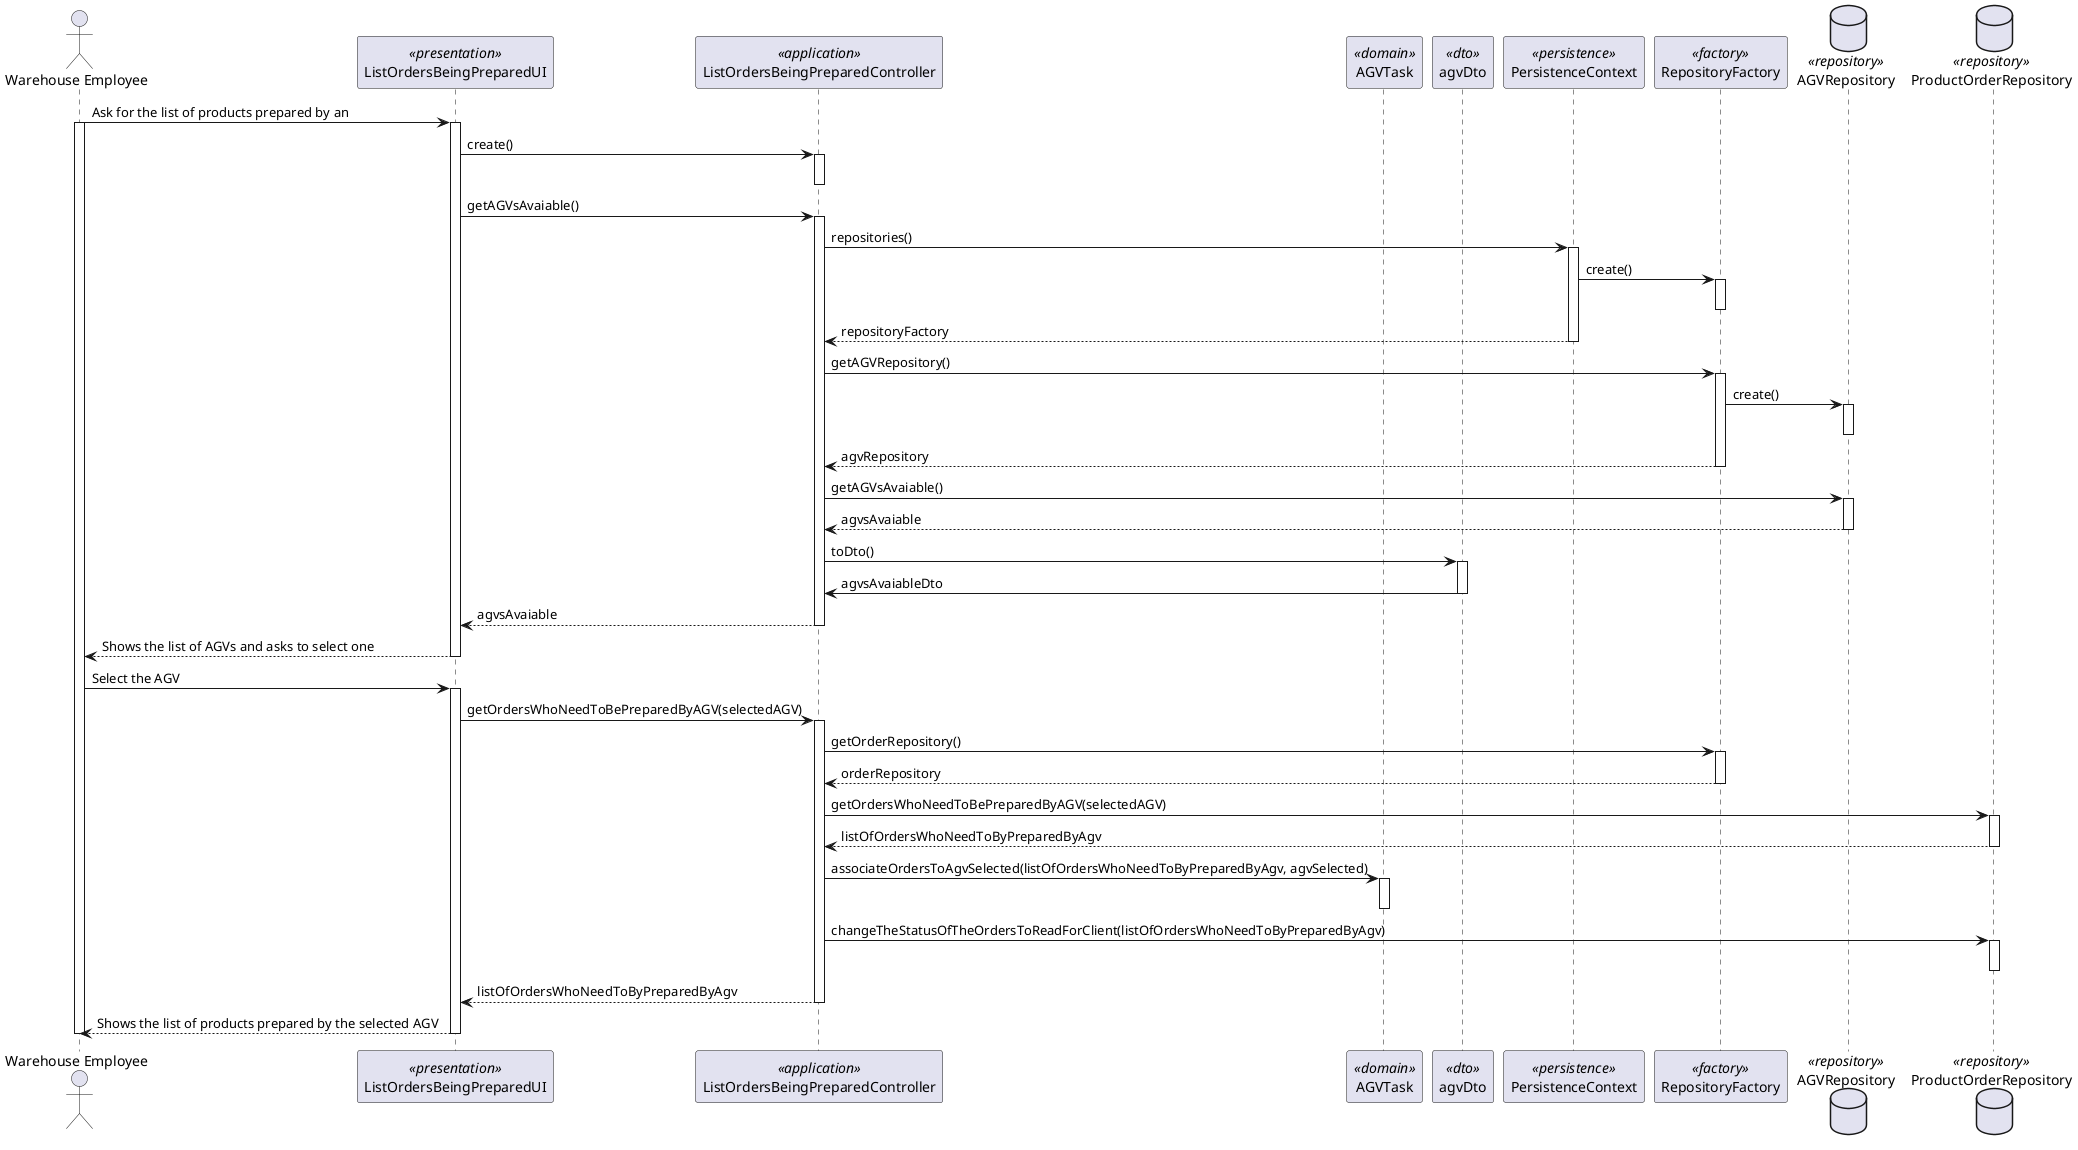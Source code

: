 @startuml
'http://plantuml.com/skinparam.html

actor "Warehouse Employee" as EMPLOYEE
participant ListOrdersBeingPreparedUI as UI <<presentation>>
participant ListOrdersBeingPreparedController as CONTROLLER <<application>>
participant AGVTask as TASK <<domain>>
participant agvDto as DTO  <<dto>>
participant PersistenceContext as PERSISTENCE <<persistence>>
participant RepositoryFactory as FACTORY <<factory>>
database AGVRepository as REPOSITORY_AGV <<repository>>
database ProductOrderRepository as REPOSITORY_ORDERS <<repository>>

EMPLOYEE -> UI: Ask for the list of products prepared by an
activate EMPLOYEE
activate UI

UI -> CONTROLLER: create()

activate CONTROLLER
deactivate CONTROLLER

UI -> CONTROLLER : getAGVsAvaiable()
activate CONTROLLER

CONTROLLER -> PERSISTENCE : repositories()

activate PERSISTENCE

PERSISTENCE -> FACTORY : create()

activate FACTORY
deactivate FACTORY

PERSISTENCE --> CONTROLLER : repositoryFactory

deactivate PERSISTENCE

CONTROLLER -> FACTORY : getAGVRepository()

activate FACTORY

FACTORY -> REPOSITORY_AGV : create()

activate REPOSITORY_AGV
deactivate REPOSITORY_AGV

FACTORY --> CONTROLLER : agvRepository
deactivate FACTORY

CONTROLLER -> REPOSITORY_AGV : getAGVsAvaiable()

activate REPOSITORY_AGV

REPOSITORY_AGV --> CONTROLLER : agvsAvaiable

deactivate REPOSITORY_AGV

CONTROLLER -> DTO : toDto()

activate DTO

DTO -> CONTROLLER : agvsAvaiableDto

deactivate DTO

CONTROLLER --> UI : agvsAvaiable
deactivate CONTROLLER

UI --> EMPLOYEE: Shows the list of AGVs and asks to select one


deactivate CONTROLLER
deactivate UI

EMPLOYEE -> UI : Select the AGV

activate UI

UI -> CONTROLLER : getOrdersWhoNeedToBePreparedByAGV(selectedAGV)

activate CONTROLLER

CONTROLLER -> FACTORY : getOrderRepository()

activate FACTORY

FACTORY --> CONTROLLER : orderRepository

deactivate FACTORY

CONTROLLER -> REPOSITORY_ORDERS : getOrdersWhoNeedToBePreparedByAGV(selectedAGV)

activate REPOSITORY_ORDERS

REPOSITORY_ORDERS --> CONTROLLER : listOfOrdersWhoNeedToByPreparedByAgv
deactivate REPOSITORY_ORDERS

CONTROLLER -> TASK : associateOrdersToAgvSelected(listOfOrdersWhoNeedToByPreparedByAgv, agvSelected)

activate TASK
deactivate TASK

CONTROLLER -> REPOSITORY_ORDERS : changeTheStatusOfTheOrdersToReadForClient(listOfOrdersWhoNeedToByPreparedByAgv)

activate REPOSITORY_ORDERS
deactivate REPOSITORY_ORDERS

CONTROLLER --> UI : listOfOrdersWhoNeedToByPreparedByAgv
deactivate CONTROLLER

UI --> EMPLOYEE : Shows the list of products prepared by the selected AGV

deactivate UI

deactivate EMPLOYEE

@enduml